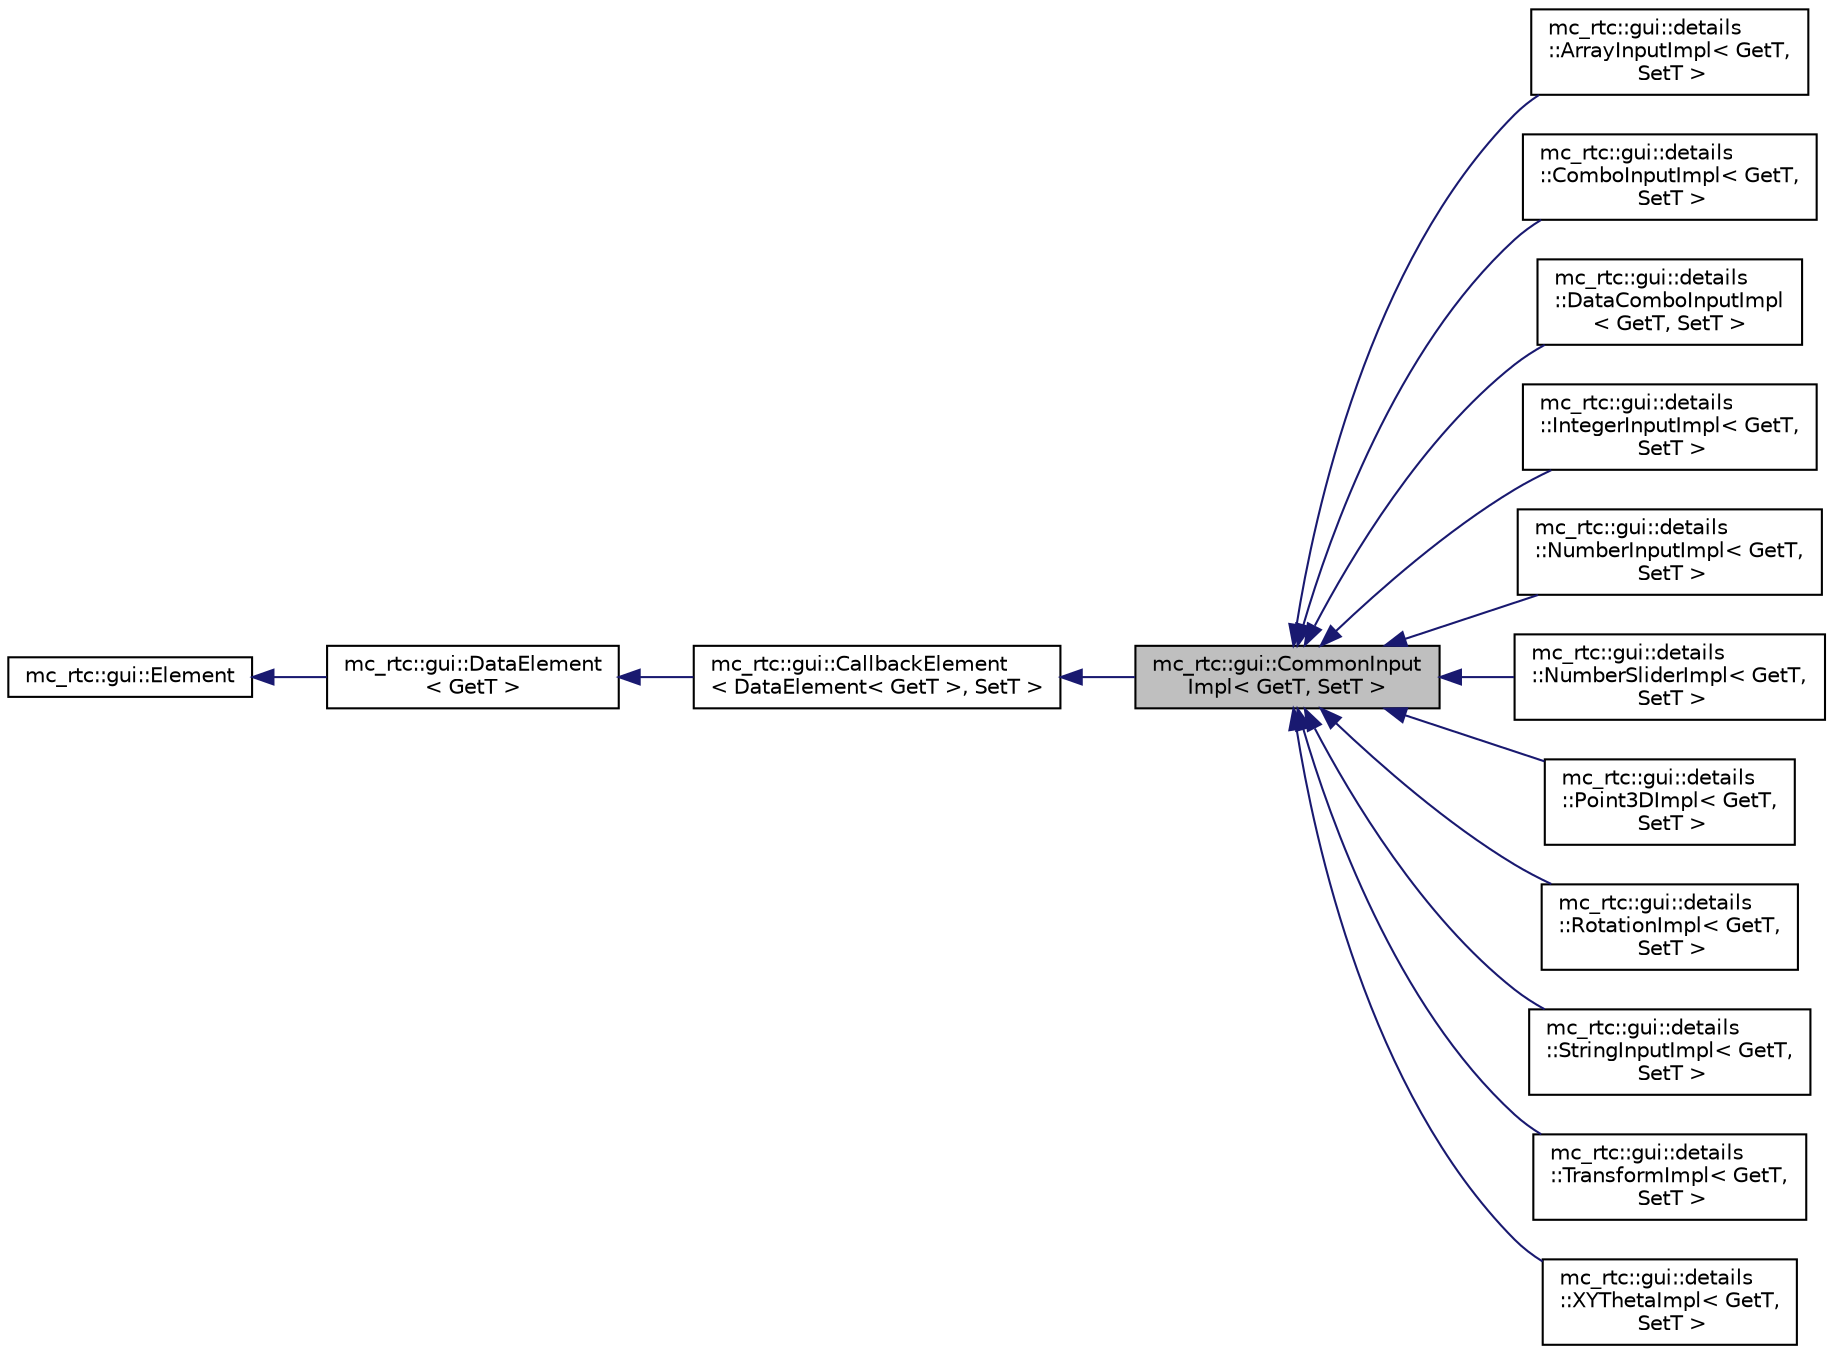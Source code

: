digraph "mc_rtc::gui::CommonInputImpl&lt; GetT, SetT &gt;"
{
 // INTERACTIVE_SVG=YES
  edge [fontname="Helvetica",fontsize="10",labelfontname="Helvetica",labelfontsize="10"];
  node [fontname="Helvetica",fontsize="10",shape=record];
  rankdir="LR";
  Node0 [label="mc_rtc::gui::CommonInput\lImpl\< GetT, SetT \>",height=0.2,width=0.4,color="black", fillcolor="grey75", style="filled", fontcolor="black"];
  Node1 -> Node0 [dir="back",color="midnightblue",fontsize="10",style="solid",fontname="Helvetica"];
  Node1 [label="mc_rtc::gui::CallbackElement\l\< DataElement\< GetT \>, SetT \>",height=0.2,width=0.4,color="black", fillcolor="white", style="filled",URL="$structmc__rtc_1_1gui_1_1CallbackElement.html"];
  Node2 -> Node1 [dir="back",color="midnightblue",fontsize="10",style="solid",fontname="Helvetica"];
  Node2 [label="mc_rtc::gui::DataElement\l\< GetT \>",height=0.2,width=0.4,color="black", fillcolor="white", style="filled",URL="$structmc__rtc_1_1gui_1_1DataElement.html"];
  Node3 -> Node2 [dir="back",color="midnightblue",fontsize="10",style="solid",fontname="Helvetica"];
  Node3 [label="mc_rtc::gui::Element",height=0.2,width=0.4,color="black", fillcolor="white", style="filled",URL="$structmc__rtc_1_1gui_1_1Element.html"];
  Node0 -> Node4 [dir="back",color="midnightblue",fontsize="10",style="solid",fontname="Helvetica"];
  Node4 [label="mc_rtc::gui::details\l::ArrayInputImpl\< GetT,\l SetT \>",height=0.2,width=0.4,color="black", fillcolor="white", style="filled",URL="$structmc__rtc_1_1gui_1_1details_1_1ArrayInputImpl.html"];
  Node0 -> Node5 [dir="back",color="midnightblue",fontsize="10",style="solid",fontname="Helvetica"];
  Node5 [label="mc_rtc::gui::details\l::ComboInputImpl\< GetT,\l SetT \>",height=0.2,width=0.4,color="black", fillcolor="white", style="filled",URL="$structmc__rtc_1_1gui_1_1details_1_1ComboInputImpl.html"];
  Node0 -> Node6 [dir="back",color="midnightblue",fontsize="10",style="solid",fontname="Helvetica"];
  Node6 [label="mc_rtc::gui::details\l::DataComboInputImpl\l\< GetT, SetT \>",height=0.2,width=0.4,color="black", fillcolor="white", style="filled",URL="$structmc__rtc_1_1gui_1_1details_1_1DataComboInputImpl.html"];
  Node0 -> Node7 [dir="back",color="midnightblue",fontsize="10",style="solid",fontname="Helvetica"];
  Node7 [label="mc_rtc::gui::details\l::IntegerInputImpl\< GetT,\l SetT \>",height=0.2,width=0.4,color="black", fillcolor="white", style="filled",URL="$structmc__rtc_1_1gui_1_1details_1_1IntegerInputImpl.html"];
  Node0 -> Node8 [dir="back",color="midnightblue",fontsize="10",style="solid",fontname="Helvetica"];
  Node8 [label="mc_rtc::gui::details\l::NumberInputImpl\< GetT,\l SetT \>",height=0.2,width=0.4,color="black", fillcolor="white", style="filled",URL="$structmc__rtc_1_1gui_1_1details_1_1NumberInputImpl.html"];
  Node0 -> Node9 [dir="back",color="midnightblue",fontsize="10",style="solid",fontname="Helvetica"];
  Node9 [label="mc_rtc::gui::details\l::NumberSliderImpl\< GetT,\l SetT \>",height=0.2,width=0.4,color="black", fillcolor="white", style="filled",URL="$structmc__rtc_1_1gui_1_1details_1_1NumberSliderImpl.html"];
  Node0 -> Node10 [dir="back",color="midnightblue",fontsize="10",style="solid",fontname="Helvetica"];
  Node10 [label="mc_rtc::gui::details\l::Point3DImpl\< GetT,\l SetT \>",height=0.2,width=0.4,color="black", fillcolor="white", style="filled",URL="$structmc__rtc_1_1gui_1_1details_1_1Point3DImpl.html"];
  Node0 -> Node11 [dir="back",color="midnightblue",fontsize="10",style="solid",fontname="Helvetica"];
  Node11 [label="mc_rtc::gui::details\l::RotationImpl\< GetT,\l SetT \>",height=0.2,width=0.4,color="black", fillcolor="white", style="filled",URL="$structmc__rtc_1_1gui_1_1details_1_1RotationImpl.html"];
  Node0 -> Node12 [dir="back",color="midnightblue",fontsize="10",style="solid",fontname="Helvetica"];
  Node12 [label="mc_rtc::gui::details\l::StringInputImpl\< GetT,\l SetT \>",height=0.2,width=0.4,color="black", fillcolor="white", style="filled",URL="$structmc__rtc_1_1gui_1_1details_1_1StringInputImpl.html"];
  Node0 -> Node13 [dir="back",color="midnightblue",fontsize="10",style="solid",fontname="Helvetica"];
  Node13 [label="mc_rtc::gui::details\l::TransformImpl\< GetT,\l SetT \>",height=0.2,width=0.4,color="black", fillcolor="white", style="filled",URL="$structmc__rtc_1_1gui_1_1details_1_1TransformImpl.html"];
  Node0 -> Node14 [dir="back",color="midnightblue",fontsize="10",style="solid",fontname="Helvetica"];
  Node14 [label="mc_rtc::gui::details\l::XYThetaImpl\< GetT,\l SetT \>",height=0.2,width=0.4,color="black", fillcolor="white", style="filled",URL="$structmc__rtc_1_1gui_1_1details_1_1XYThetaImpl.html"];
}
